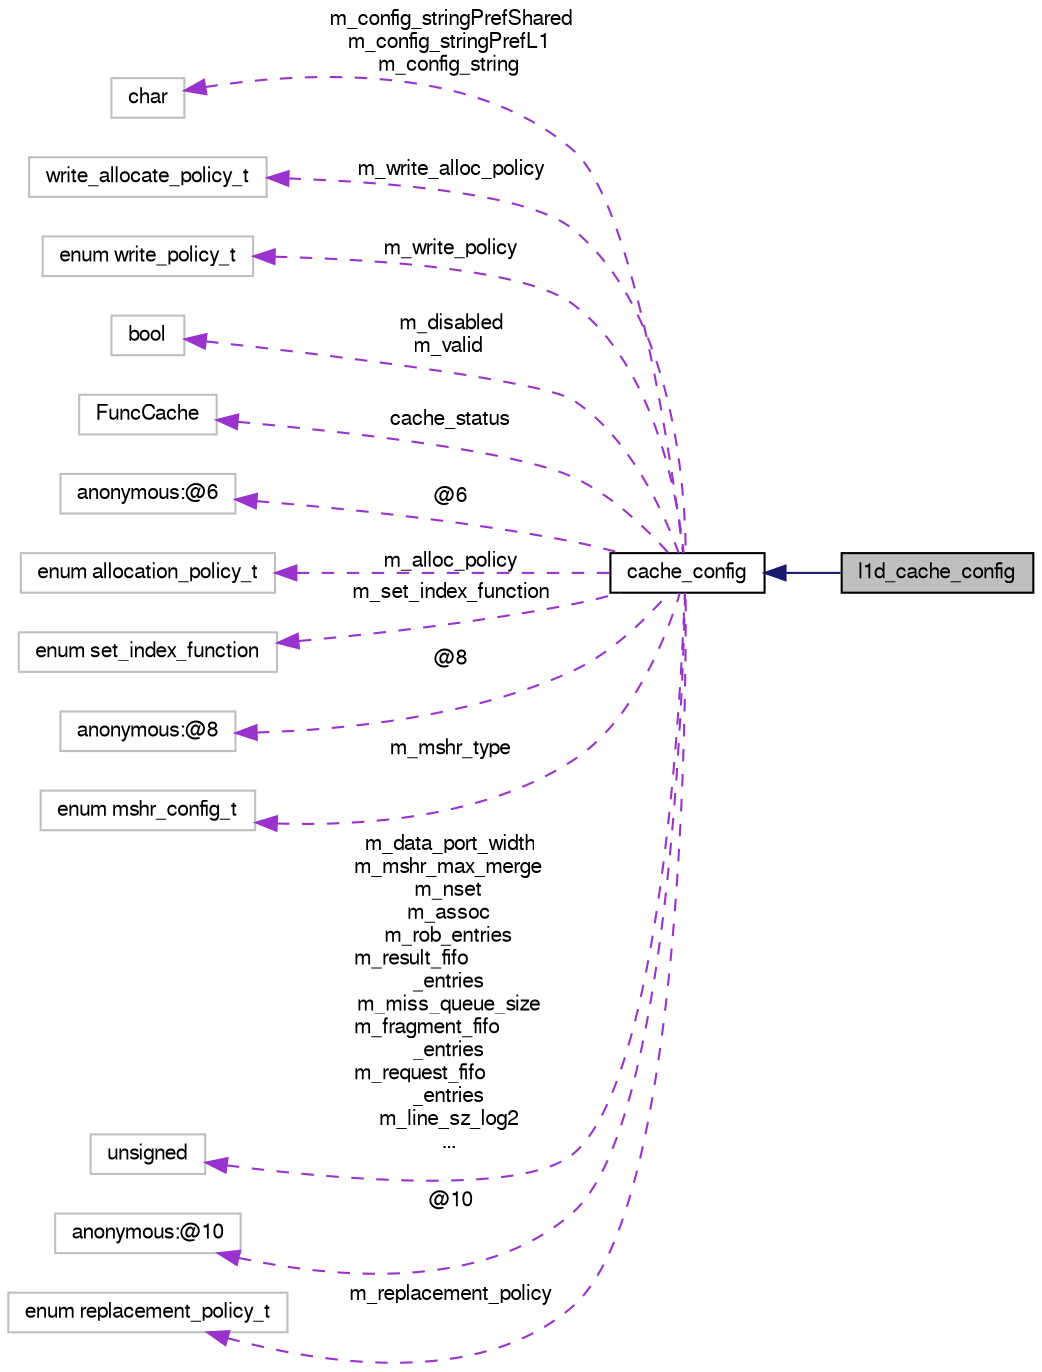 digraph "l1d_cache_config"
{
  bgcolor="transparent";
  edge [fontname="FreeSans",fontsize="10",labelfontname="FreeSans",labelfontsize="10"];
  node [fontname="FreeSans",fontsize="10",shape=record];
  rankdir="LR";
  Node2 [label="l1d_cache_config",height=0.2,width=0.4,color="black", fillcolor="grey75", style="filled", fontcolor="black"];
  Node3 -> Node2 [dir="back",color="midnightblue",fontsize="10",style="solid",fontname="FreeSans"];
  Node3 [label="cache_config",height=0.2,width=0.4,color="black",URL="$classcache__config.html"];
  Node4 -> Node3 [dir="back",color="darkorchid3",fontsize="10",style="dashed",label=" m_config_stringPrefShared\nm_config_stringPrefL1\nm_config_string" ,fontname="FreeSans"];
  Node4 [label="char",height=0.2,width=0.4,color="grey75"];
  Node5 -> Node3 [dir="back",color="darkorchid3",fontsize="10",style="dashed",label=" m_write_alloc_policy" ,fontname="FreeSans"];
  Node5 [label="write_allocate_policy_t",height=0.2,width=0.4,color="grey75"];
  Node6 -> Node3 [dir="back",color="darkorchid3",fontsize="10",style="dashed",label=" m_write_policy" ,fontname="FreeSans"];
  Node6 [label="enum write_policy_t",height=0.2,width=0.4,color="grey75"];
  Node7 -> Node3 [dir="back",color="darkorchid3",fontsize="10",style="dashed",label=" m_disabled\nm_valid" ,fontname="FreeSans"];
  Node7 [label="bool",height=0.2,width=0.4,color="grey75"];
  Node8 -> Node3 [dir="back",color="darkorchid3",fontsize="10",style="dashed",label=" cache_status" ,fontname="FreeSans"];
  Node8 [label="FuncCache",height=0.2,width=0.4,color="grey75"];
  Node9 -> Node3 [dir="back",color="darkorchid3",fontsize="10",style="dashed",label=" @6" ,fontname="FreeSans"];
  Node9 [label="anonymous:@6",height=0.2,width=0.4,color="grey75"];
  Node10 -> Node3 [dir="back",color="darkorchid3",fontsize="10",style="dashed",label=" m_alloc_policy" ,fontname="FreeSans"];
  Node10 [label="enum allocation_policy_t",height=0.2,width=0.4,color="grey75"];
  Node11 -> Node3 [dir="back",color="darkorchid3",fontsize="10",style="dashed",label=" m_set_index_function" ,fontname="FreeSans"];
  Node11 [label="enum set_index_function",height=0.2,width=0.4,color="grey75"];
  Node12 -> Node3 [dir="back",color="darkorchid3",fontsize="10",style="dashed",label=" @8" ,fontname="FreeSans"];
  Node12 [label="anonymous:@8",height=0.2,width=0.4,color="grey75"];
  Node13 -> Node3 [dir="back",color="darkorchid3",fontsize="10",style="dashed",label=" m_mshr_type" ,fontname="FreeSans"];
  Node13 [label="enum mshr_config_t",height=0.2,width=0.4,color="grey75"];
  Node14 -> Node3 [dir="back",color="darkorchid3",fontsize="10",style="dashed",label=" m_data_port_width\nm_mshr_max_merge\nm_nset\nm_assoc\nm_rob_entries\nm_result_fifo\l_entries\nm_miss_queue_size\nm_fragment_fifo\l_entries\nm_request_fifo\l_entries\nm_line_sz_log2\n..." ,fontname="FreeSans"];
  Node14 [label="unsigned",height=0.2,width=0.4,color="grey75"];
  Node15 -> Node3 [dir="back",color="darkorchid3",fontsize="10",style="dashed",label=" @10" ,fontname="FreeSans"];
  Node15 [label="anonymous:@10",height=0.2,width=0.4,color="grey75"];
  Node16 -> Node3 [dir="back",color="darkorchid3",fontsize="10",style="dashed",label=" m_replacement_policy" ,fontname="FreeSans"];
  Node16 [label="enum replacement_policy_t",height=0.2,width=0.4,color="grey75"];
}
